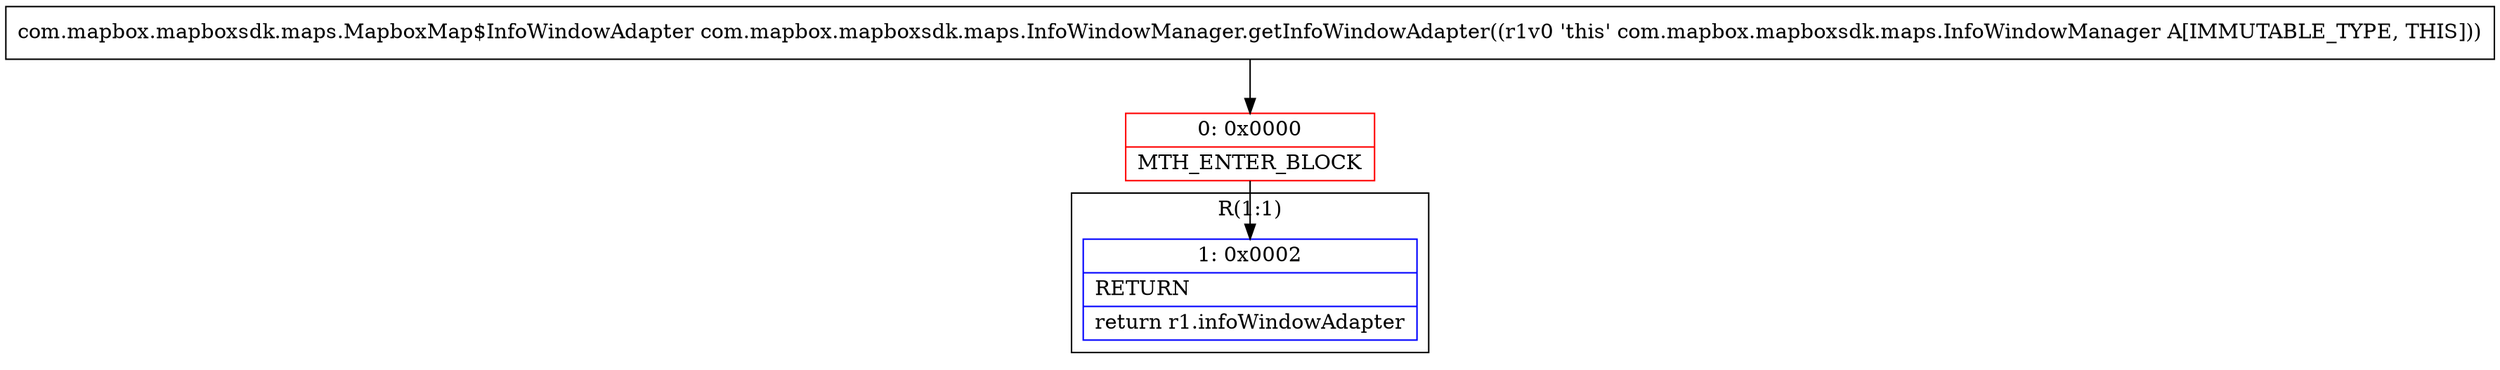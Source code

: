 digraph "CFG forcom.mapbox.mapboxsdk.maps.InfoWindowManager.getInfoWindowAdapter()Lcom\/mapbox\/mapboxsdk\/maps\/MapboxMap$InfoWindowAdapter;" {
subgraph cluster_Region_193433704 {
label = "R(1:1)";
node [shape=record,color=blue];
Node_1 [shape=record,label="{1\:\ 0x0002|RETURN\l|return r1.infoWindowAdapter\l}"];
}
Node_0 [shape=record,color=red,label="{0\:\ 0x0000|MTH_ENTER_BLOCK\l}"];
MethodNode[shape=record,label="{com.mapbox.mapboxsdk.maps.MapboxMap$InfoWindowAdapter com.mapbox.mapboxsdk.maps.InfoWindowManager.getInfoWindowAdapter((r1v0 'this' com.mapbox.mapboxsdk.maps.InfoWindowManager A[IMMUTABLE_TYPE, THIS])) }"];
MethodNode -> Node_0;
Node_0 -> Node_1;
}

